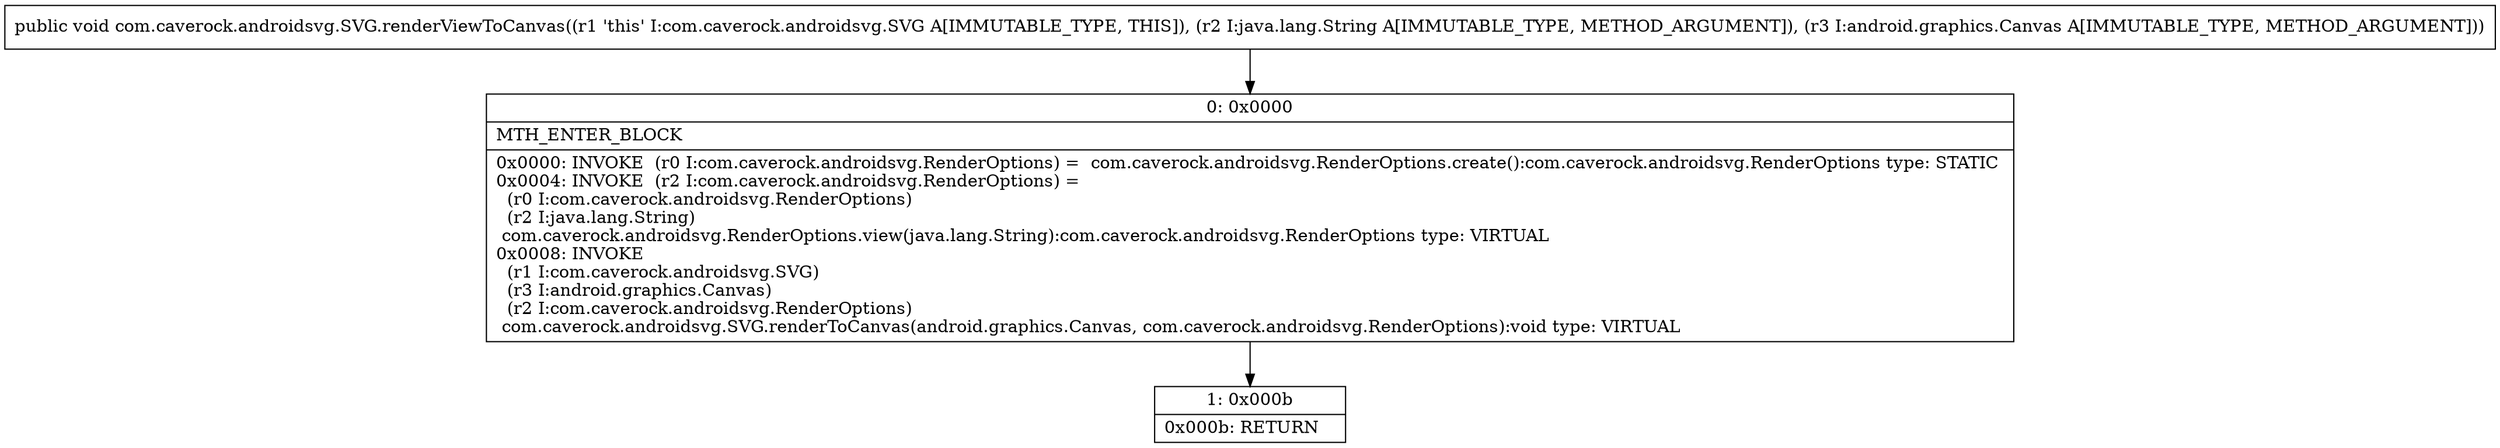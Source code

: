 digraph "CFG forcom.caverock.androidsvg.SVG.renderViewToCanvas(Ljava\/lang\/String;Landroid\/graphics\/Canvas;)V" {
Node_0 [shape=record,label="{0\:\ 0x0000|MTH_ENTER_BLOCK\l|0x0000: INVOKE  (r0 I:com.caverock.androidsvg.RenderOptions) =  com.caverock.androidsvg.RenderOptions.create():com.caverock.androidsvg.RenderOptions type: STATIC \l0x0004: INVOKE  (r2 I:com.caverock.androidsvg.RenderOptions) = \l  (r0 I:com.caverock.androidsvg.RenderOptions)\l  (r2 I:java.lang.String)\l com.caverock.androidsvg.RenderOptions.view(java.lang.String):com.caverock.androidsvg.RenderOptions type: VIRTUAL \l0x0008: INVOKE  \l  (r1 I:com.caverock.androidsvg.SVG)\l  (r3 I:android.graphics.Canvas)\l  (r2 I:com.caverock.androidsvg.RenderOptions)\l com.caverock.androidsvg.SVG.renderToCanvas(android.graphics.Canvas, com.caverock.androidsvg.RenderOptions):void type: VIRTUAL \l}"];
Node_1 [shape=record,label="{1\:\ 0x000b|0x000b: RETURN   \l}"];
MethodNode[shape=record,label="{public void com.caverock.androidsvg.SVG.renderViewToCanvas((r1 'this' I:com.caverock.androidsvg.SVG A[IMMUTABLE_TYPE, THIS]), (r2 I:java.lang.String A[IMMUTABLE_TYPE, METHOD_ARGUMENT]), (r3 I:android.graphics.Canvas A[IMMUTABLE_TYPE, METHOD_ARGUMENT])) }"];
MethodNode -> Node_0;
Node_0 -> Node_1;
}

